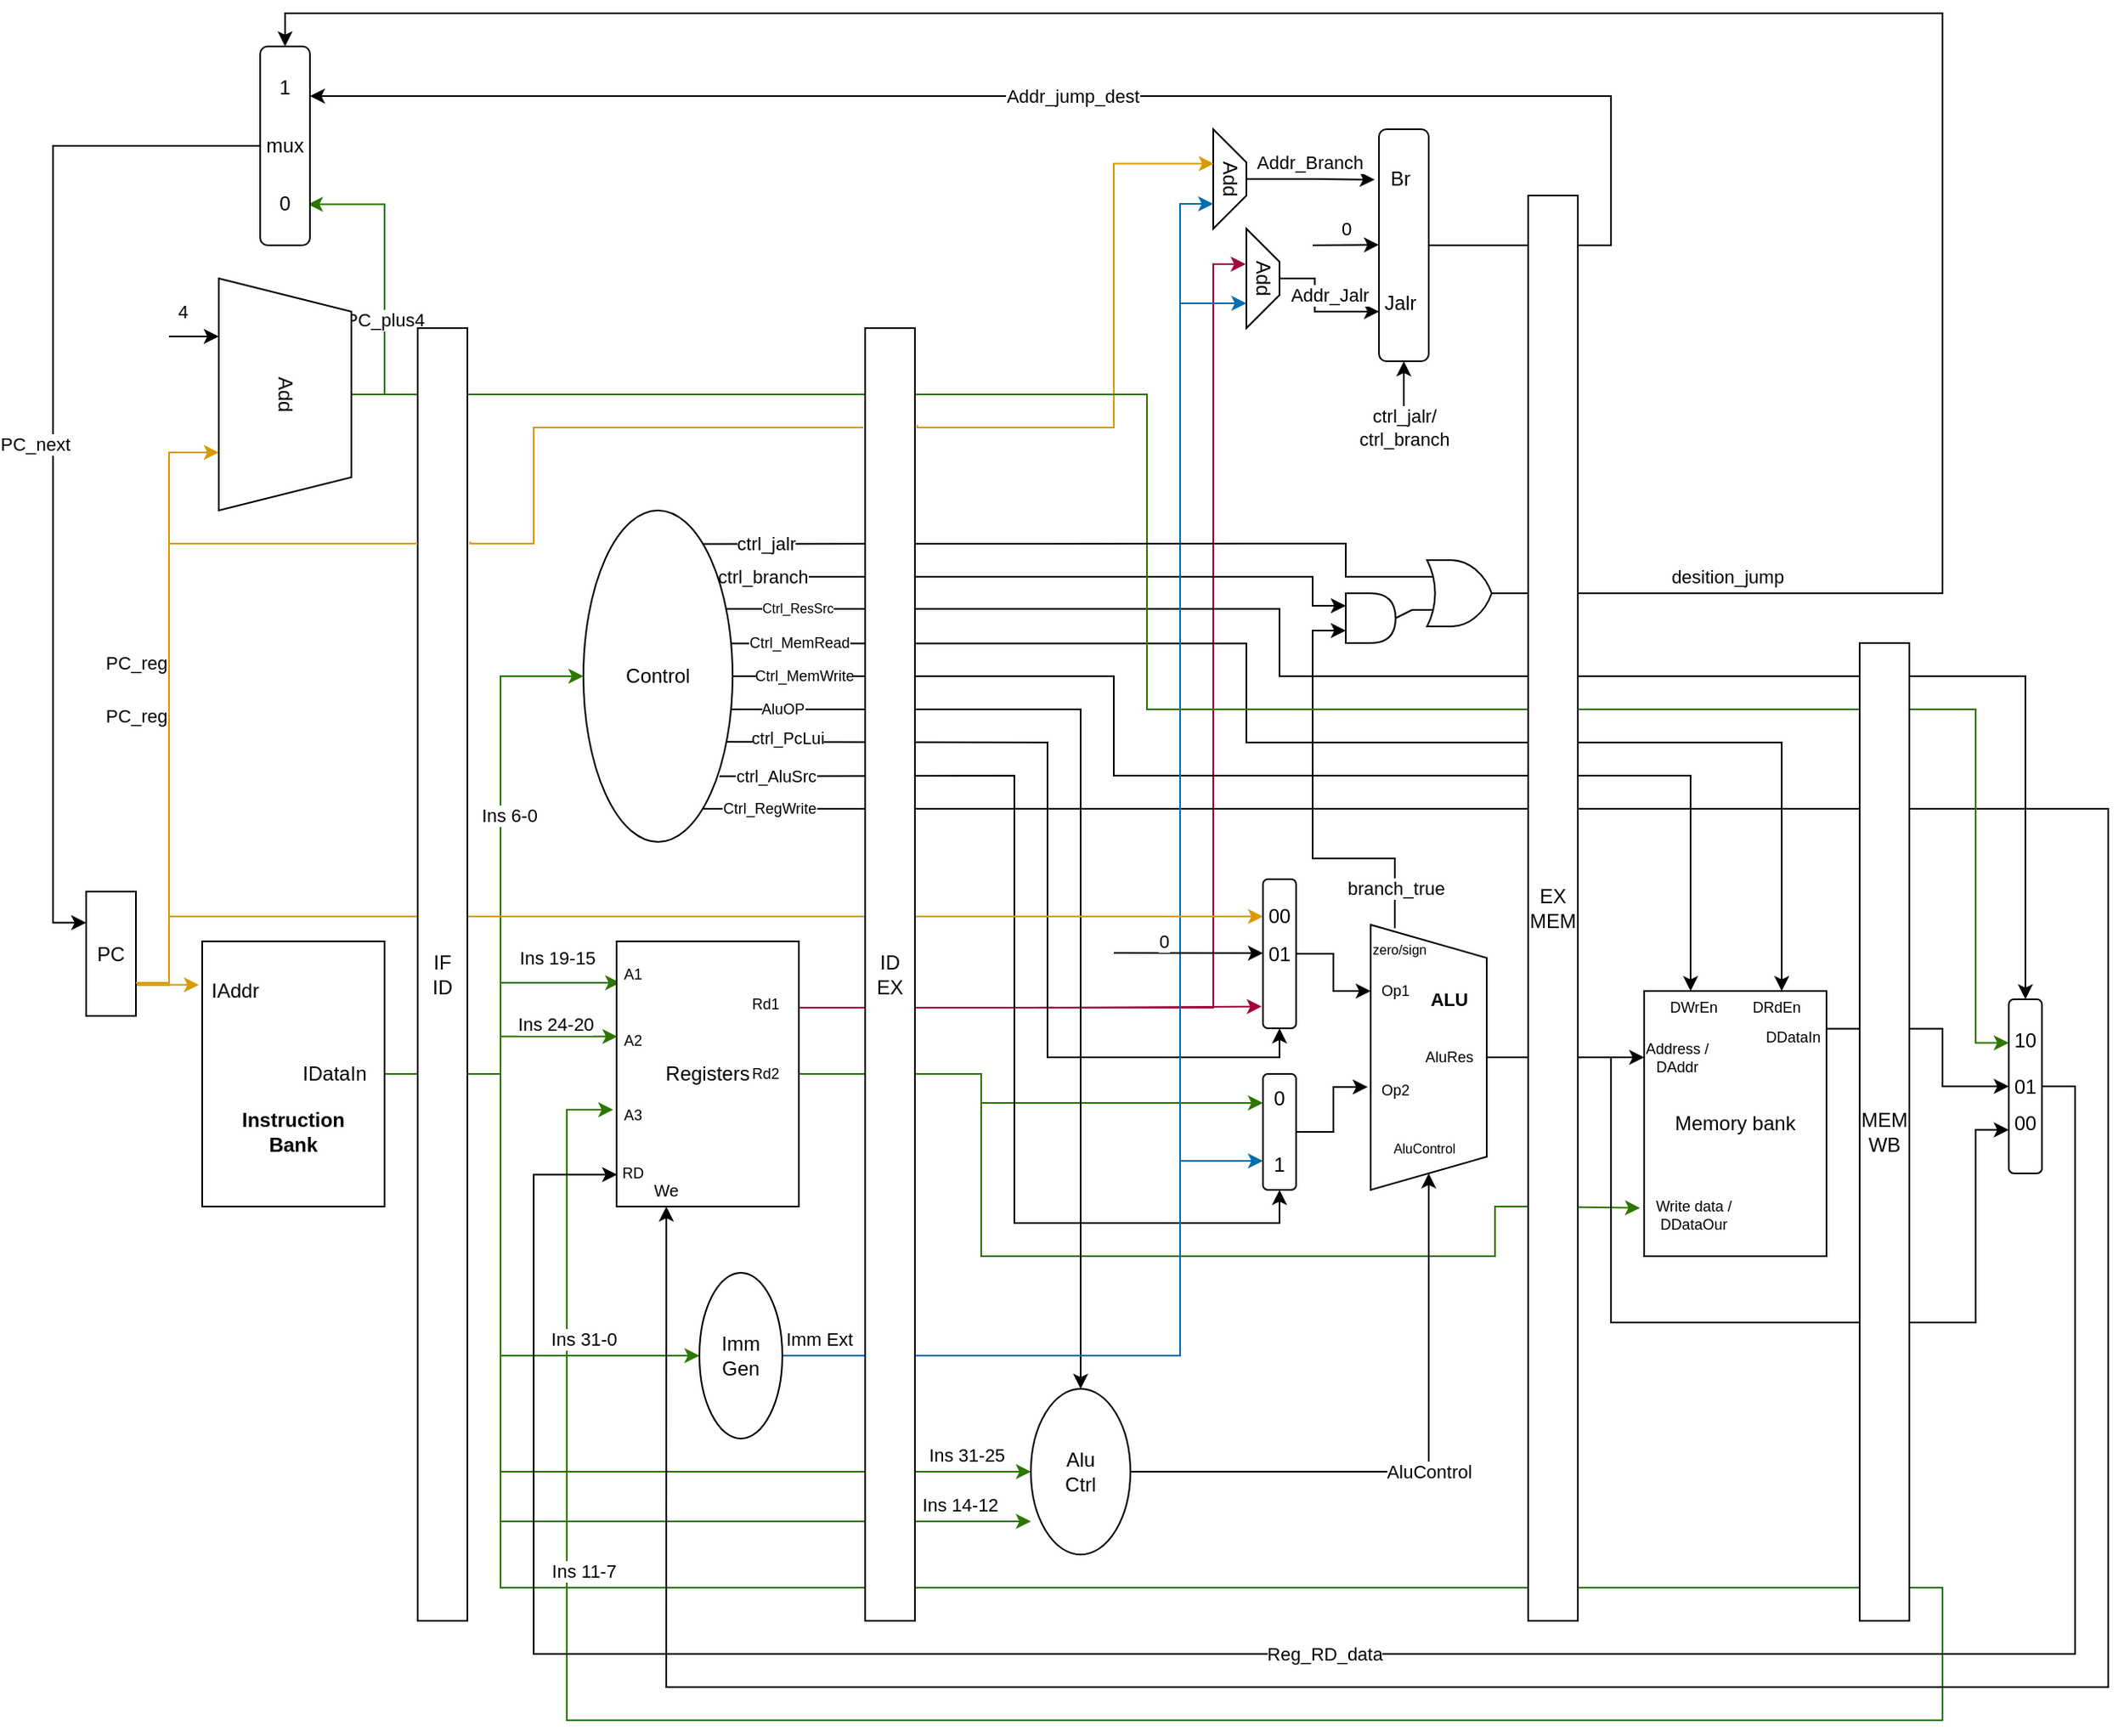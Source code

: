 <mxfile version="21.2.8" type="device">
  <diagram name="Page-1" id="7e0a89b8-554c-2b80-1dc8-d5c74ca68de4">
    <mxGraphModel dx="1910" dy="1323" grid="1" gridSize="10" guides="1" tooltips="1" connect="1" arrows="1" fold="1" page="1" pageScale="1" pageWidth="1100" pageHeight="850" background="none" math="0" shadow="0">
      <root>
        <mxCell id="0" />
        <mxCell id="1" parent="0" />
        <mxCell id="HRQ-f5ljQgn7vCd50rZe-31" value="Ins 6-0" style="edgeStyle=orthogonalEdgeStyle;rounded=0;orthogonalLoop=1;jettySize=auto;html=1;exitX=1;exitY=0.5;exitDx=0;exitDy=0;entryX=0;entryY=0.5;entryDx=0;entryDy=0;fillColor=#60a917;strokeColor=#2D7600;" parent="1" source="HRQ-f5ljQgn7vCd50rZe-2" target="HRQ-f5ljQgn7vCd50rZe-4" edge="1">
          <mxGeometry x="0.258" y="-5" relative="1" as="geometry">
            <Array as="points">
              <mxPoint x="290" y="470" />
              <mxPoint x="290" y="230" />
            </Array>
            <mxPoint as="offset" />
          </mxGeometry>
        </mxCell>
        <mxCell id="HRQ-f5ljQgn7vCd50rZe-32" value="Ins 19-15" style="edgeStyle=orthogonalEdgeStyle;rounded=0;orthogonalLoop=1;jettySize=auto;html=1;exitX=1;exitY=0.5;exitDx=0;exitDy=0;entryX=0.02;entryY=0.156;entryDx=0;entryDy=0;entryPerimeter=0;fillColor=#60a917;strokeColor=#2D7600;" parent="1" source="HRQ-f5ljQgn7vCd50rZe-2" target="HRQ-f5ljQgn7vCd50rZe-3" edge="1">
          <mxGeometry x="0.615" y="15" relative="1" as="geometry">
            <mxPoint as="offset" />
          </mxGeometry>
        </mxCell>
        <mxCell id="HRQ-f5ljQgn7vCd50rZe-33" value="Ins 24-20" style="edgeStyle=orthogonalEdgeStyle;rounded=0;orthogonalLoop=1;jettySize=auto;html=1;exitX=1;exitY=0.5;exitDx=0;exitDy=0;entryX=0.005;entryY=0.359;entryDx=0;entryDy=0;entryPerimeter=0;fillColor=#60a917;strokeColor=#2D7600;" parent="1" source="HRQ-f5ljQgn7vCd50rZe-2" target="HRQ-f5ljQgn7vCd50rZe-3" edge="1">
          <mxGeometry x="0.541" y="7" relative="1" as="geometry">
            <mxPoint as="offset" />
          </mxGeometry>
        </mxCell>
        <mxCell id="HRQ-f5ljQgn7vCd50rZe-34" value="Ins 11-7" style="edgeStyle=orthogonalEdgeStyle;rounded=0;orthogonalLoop=1;jettySize=auto;html=1;exitX=1;exitY=0.5;exitDx=0;exitDy=0;entryX=-0.018;entryY=0.635;entryDx=0;entryDy=0;entryPerimeter=0;fillColor=#60a917;strokeColor=#2D7600;" parent="1" source="HRQ-f5ljQgn7vCd50rZe-2" target="HRQ-f5ljQgn7vCd50rZe-3" edge="1">
          <mxGeometry x="-0.664" y="10" relative="1" as="geometry">
            <mxPoint as="offset" />
            <Array as="points">
              <mxPoint x="290" y="470" />
              <mxPoint x="290" y="780" />
              <mxPoint x="1160" y="780" />
              <mxPoint x="1160" y="860" />
              <mxPoint x="330" y="860" />
              <mxPoint x="330" y="492" />
            </Array>
          </mxGeometry>
        </mxCell>
        <mxCell id="HRQ-f5ljQgn7vCd50rZe-35" value="Ins 31-0" style="edgeStyle=orthogonalEdgeStyle;rounded=0;orthogonalLoop=1;jettySize=auto;html=1;exitX=1;exitY=0.5;exitDx=0;exitDy=0;entryX=0;entryY=0.5;entryDx=0;entryDy=0;fillColor=#60a917;strokeColor=#2D7600;" parent="1" source="HRQ-f5ljQgn7vCd50rZe-2" target="HRQ-f5ljQgn7vCd50rZe-9" edge="1">
          <mxGeometry x="0.611" y="10" relative="1" as="geometry">
            <Array as="points">
              <mxPoint x="290" y="470" />
              <mxPoint x="290" y="640" />
            </Array>
            <mxPoint as="offset" />
          </mxGeometry>
        </mxCell>
        <mxCell id="HRQ-f5ljQgn7vCd50rZe-36" value="Ins 31-25" style="edgeStyle=orthogonalEdgeStyle;rounded=0;orthogonalLoop=1;jettySize=auto;html=1;exitX=1;exitY=0.5;exitDx=0;exitDy=0;entryX=0;entryY=0.5;entryDx=0;entryDy=0;fillColor=#60a917;strokeColor=#2D7600;" parent="1" source="HRQ-f5ljQgn7vCd50rZe-2" target="HRQ-f5ljQgn7vCd50rZe-8" edge="1">
          <mxGeometry x="0.875" y="10" relative="1" as="geometry">
            <Array as="points">
              <mxPoint x="290" y="470" />
              <mxPoint x="290" y="710" />
            </Array>
            <mxPoint as="offset" />
          </mxGeometry>
        </mxCell>
        <mxCell id="HRQ-f5ljQgn7vCd50rZe-37" value="Ins 14-12" style="edgeStyle=orthogonalEdgeStyle;rounded=0;orthogonalLoop=1;jettySize=auto;html=1;exitX=1;exitY=0.5;exitDx=0;exitDy=0;entryX=0;entryY=0.8;entryDx=0;entryDy=0;entryPerimeter=0;fillColor=#60a917;strokeColor=#2D7600;" parent="1" source="HRQ-f5ljQgn7vCd50rZe-2" target="HRQ-f5ljQgn7vCd50rZe-8" edge="1">
          <mxGeometry x="0.869" y="10" relative="1" as="geometry">
            <Array as="points">
              <mxPoint x="290" y="470" />
              <mxPoint x="290" y="740" />
            </Array>
            <mxPoint as="offset" />
          </mxGeometry>
        </mxCell>
        <mxCell id="HRQ-f5ljQgn7vCd50rZe-60" style="edgeStyle=orthogonalEdgeStyle;rounded=0;orthogonalLoop=1;jettySize=auto;html=1;exitX=1;exitY=0.25;exitDx=0;exitDy=0;entryX=0.357;entryY=1.019;entryDx=0;entryDy=0;entryPerimeter=0;fillColor=#d80073;strokeColor=#A50040;" parent="1" source="HRQ-f5ljQgn7vCd50rZe-3" target="HRQ-f5ljQgn7vCd50rZe-51" edge="1">
          <mxGeometry relative="1" as="geometry">
            <Array as="points">
              <mxPoint x="720" y="430" />
              <mxPoint x="720" y="-19" />
            </Array>
          </mxGeometry>
        </mxCell>
        <mxCell id="HRQ-f5ljQgn7vCd50rZe-68" style="edgeStyle=orthogonalEdgeStyle;rounded=0;orthogonalLoop=1;jettySize=auto;html=1;exitX=1;exitY=0.25;exitDx=0;exitDy=0;entryX=-0.036;entryY=0.854;entryDx=0;entryDy=0;entryPerimeter=0;fillColor=#d80073;strokeColor=#A50040;" parent="1" source="HRQ-f5ljQgn7vCd50rZe-3" target="HRQ-f5ljQgn7vCd50rZe-38" edge="1">
          <mxGeometry relative="1" as="geometry" />
        </mxCell>
        <mxCell id="HRQ-f5ljQgn7vCd50rZe-73" style="edgeStyle=orthogonalEdgeStyle;rounded=0;orthogonalLoop=1;jettySize=auto;html=1;entryX=0;entryY=0.25;entryDx=0;entryDy=0;fillColor=#60a917;strokeColor=#2D7600;" parent="1" source="HRQ-f5ljQgn7vCd50rZe-3" target="HRQ-f5ljQgn7vCd50rZe-72" edge="1">
          <mxGeometry relative="1" as="geometry">
            <Array as="points">
              <mxPoint x="580" y="470" />
              <mxPoint x="580" y="487" />
            </Array>
          </mxGeometry>
        </mxCell>
        <mxCell id="HRQ-f5ljQgn7vCd50rZe-83" style="edgeStyle=orthogonalEdgeStyle;rounded=0;orthogonalLoop=1;jettySize=auto;html=1;exitX=1;exitY=0.5;exitDx=0;exitDy=0;entryX=-0.023;entryY=0.818;entryDx=0;entryDy=0;entryPerimeter=0;fillColor=#60a917;strokeColor=#2D7600;" parent="1" source="HRQ-f5ljQgn7vCd50rZe-3" target="HRQ-f5ljQgn7vCd50rZe-5" edge="1">
          <mxGeometry relative="1" as="geometry">
            <mxPoint x="910" y="550" as="targetPoint" />
            <Array as="points">
              <mxPoint x="580" y="470" />
              <mxPoint x="580" y="580" />
              <mxPoint x="890" y="580" />
              <mxPoint x="890" y="550" />
              <mxPoint x="910" y="550" />
            </Array>
          </mxGeometry>
        </mxCell>
        <mxCell id="HRQ-f5ljQgn7vCd50rZe-49" value="ctrl_branch" style="edgeStyle=orthogonalEdgeStyle;rounded=0;orthogonalLoop=1;jettySize=auto;html=1;entryX=0;entryY=0.25;entryDx=0;entryDy=0;exitX=0.868;exitY=0.193;exitDx=0;exitDy=0;exitPerimeter=0;" parent="1" source="HRQ-f5ljQgn7vCd50rZe-4" target="HRQ-f5ljQgn7vCd50rZe-41" edge="1">
          <mxGeometry x="-0.843" relative="1" as="geometry">
            <Array as="points">
              <mxPoint x="418" y="170" />
              <mxPoint x="780" y="170" />
              <mxPoint x="780" y="188" />
            </Array>
            <mxPoint as="offset" />
          </mxGeometry>
        </mxCell>
        <mxCell id="HRQ-f5ljQgn7vCd50rZe-71" value="ctrl_PcLui" style="edgeStyle=orthogonalEdgeStyle;rounded=0;orthogonalLoop=1;jettySize=auto;html=1;entryX=0.5;entryY=1;entryDx=0;entryDy=0;exitX=0.96;exitY=0.698;exitDx=0;exitDy=0;fontSize=10;exitPerimeter=0;" parent="1" source="HRQ-f5ljQgn7vCd50rZe-4" target="HRQ-f5ljQgn7vCd50rZe-38" edge="1">
          <mxGeometry x="-0.866" y="3" relative="1" as="geometry">
            <Array as="points">
              <mxPoint x="428" y="270" />
              <mxPoint x="620" y="270" />
              <mxPoint x="620" y="460" />
              <mxPoint x="760" y="460" />
            </Array>
            <mxPoint as="offset" />
          </mxGeometry>
        </mxCell>
        <mxCell id="HRQ-f5ljQgn7vCd50rZe-75" value="ctrl_AluSrc" style="edgeStyle=orthogonalEdgeStyle;rounded=0;orthogonalLoop=1;jettySize=auto;html=1;entryX=0.5;entryY=1;entryDx=0;entryDy=0;exitX=0.911;exitY=0.802;exitDx=0;exitDy=0;exitPerimeter=0;fontSize=10;" parent="1" source="HRQ-f5ljQgn7vCd50rZe-4" target="HRQ-f5ljQgn7vCd50rZe-72" edge="1">
          <mxGeometry x="-0.892" relative="1" as="geometry">
            <Array as="points">
              <mxPoint x="423" y="290" />
              <mxPoint x="427" y="290" />
              <mxPoint x="600" y="290" />
              <mxPoint x="600" y="560" />
              <mxPoint x="760" y="560" />
            </Array>
            <mxPoint as="offset" />
          </mxGeometry>
        </mxCell>
        <mxCell id="HRQ-f5ljQgn7vCd50rZe-84" value="Ctrl_MemWrite" style="edgeStyle=orthogonalEdgeStyle;rounded=0;orthogonalLoop=1;jettySize=auto;html=1;exitX=1;exitY=0.5;exitDx=0;exitDy=0;entryX=0.25;entryY=0;entryDx=0;entryDy=0;fontSize=9;" parent="1" source="HRQ-f5ljQgn7vCd50rZe-4" target="HRQ-f5ljQgn7vCd50rZe-5" edge="1">
          <mxGeometry x="-0.888" relative="1" as="geometry">
            <Array as="points">
              <mxPoint x="660" y="230" />
              <mxPoint x="660" y="290" />
              <mxPoint x="1008" y="290" />
              <mxPoint x="1008" y="420" />
            </Array>
            <mxPoint as="offset" />
          </mxGeometry>
        </mxCell>
        <mxCell id="HRQ-f5ljQgn7vCd50rZe-85" value="Ctrl_MemRead" style="edgeStyle=orthogonalEdgeStyle;rounded=0;orthogonalLoop=1;jettySize=auto;html=1;exitX=0.985;exitY=0.401;exitDx=0;exitDy=0;entryX=0.75;entryY=0;entryDx=0;entryDy=0;fontSize=9;exitPerimeter=0;" parent="1" source="HRQ-f5ljQgn7vCd50rZe-4" target="HRQ-f5ljQgn7vCd50rZe-5" edge="1">
          <mxGeometry x="-0.903" relative="1" as="geometry">
            <Array as="points">
              <mxPoint x="740" y="210" />
              <mxPoint x="740" y="270" />
              <mxPoint x="1063" y="270" />
              <mxPoint x="1063" y="420" />
            </Array>
            <mxPoint as="offset" />
          </mxGeometry>
        </mxCell>
        <mxCell id="HRQ-f5ljQgn7vCd50rZe-86" value="Ctrl_ResSrc" style="edgeStyle=orthogonalEdgeStyle;rounded=0;orthogonalLoop=1;jettySize=auto;html=1;entryX=0.5;entryY=0;entryDx=0;entryDy=0;exitX=0.944;exitY=0.297;exitDx=0;exitDy=0;exitPerimeter=0;fontSize=8;" parent="1" source="HRQ-f5ljQgn7vCd50rZe-4" target="HRQ-f5ljQgn7vCd50rZe-11" edge="1">
          <mxGeometry x="-0.913" relative="1" as="geometry">
            <Array as="points">
              <mxPoint x="760" y="189" />
              <mxPoint x="760" y="230" />
              <mxPoint x="1210" y="230" />
            </Array>
            <mxPoint as="offset" />
          </mxGeometry>
        </mxCell>
        <mxCell id="HRQ-f5ljQgn7vCd50rZe-98" value="Ctrl_RegWrite" style="edgeStyle=orthogonalEdgeStyle;rounded=0;orthogonalLoop=1;jettySize=auto;html=1;fontSize=9;exitX=0.805;exitY=0.9;exitDx=0;exitDy=0;exitPerimeter=0;entryX=0.273;entryY=1;entryDx=0;entryDy=0;entryPerimeter=0;" parent="1" source="HRQ-f5ljQgn7vCd50rZe-4" target="HRQ-f5ljQgn7vCd50rZe-3" edge="1">
          <mxGeometry x="-0.969" relative="1" as="geometry">
            <mxPoint x="390" y="580" as="targetPoint" />
            <Array as="points">
              <mxPoint x="1260" y="310" />
              <mxPoint x="1260" y="840" />
              <mxPoint x="390" y="840" />
            </Array>
            <mxPoint as="offset" />
          </mxGeometry>
        </mxCell>
        <mxCell id="HRQ-f5ljQgn7vCd50rZe-99" value="AluOP" style="edgeStyle=orthogonalEdgeStyle;rounded=0;orthogonalLoop=1;jettySize=auto;html=1;entryX=0.5;entryY=0;entryDx=0;entryDy=0;fontSize=9;" parent="1" source="HRQ-f5ljQgn7vCd50rZe-4" target="HRQ-f5ljQgn7vCd50rZe-8" edge="1">
          <mxGeometry x="-0.901" relative="1" as="geometry">
            <Array as="points">
              <mxPoint x="640" y="250" />
              <mxPoint x="640" y="660" />
            </Array>
            <mxPoint as="offset" />
          </mxGeometry>
        </mxCell>
        <mxCell id="HRQ-f5ljQgn7vCd50rZe-4" value="Control" style="ellipse;whiteSpace=wrap;html=1;" parent="1" vertex="1">
          <mxGeometry x="340" y="130" width="90" height="200" as="geometry" />
        </mxCell>
        <mxCell id="HRQ-f5ljQgn7vCd50rZe-88" style="edgeStyle=orthogonalEdgeStyle;rounded=0;orthogonalLoop=1;jettySize=auto;html=1;entryX=0;entryY=0.5;entryDx=0;entryDy=0;exitX=0.999;exitY=0.142;exitDx=0;exitDy=0;exitPerimeter=0;" parent="1" source="HRQ-f5ljQgn7vCd50rZe-5" target="HRQ-f5ljQgn7vCd50rZe-11" edge="1">
          <mxGeometry relative="1" as="geometry">
            <Array as="points">
              <mxPoint x="1160" y="443" />
              <mxPoint x="1160" y="478" />
            </Array>
          </mxGeometry>
        </mxCell>
        <mxCell id="HRQ-f5ljQgn7vCd50rZe-53" value="Addr_Branch" style="edgeStyle=orthogonalEdgeStyle;rounded=0;orthogonalLoop=1;jettySize=auto;html=1;entryX=-0.088;entryY=0.217;entryDx=0;entryDy=0;entryPerimeter=0;" parent="1" source="HRQ-f5ljQgn7vCd50rZe-6" target="HRQ-f5ljQgn7vCd50rZe-52" edge="1">
          <mxGeometry x="-0.03" y="10" relative="1" as="geometry">
            <mxPoint as="offset" />
          </mxGeometry>
        </mxCell>
        <mxCell id="HRQ-f5ljQgn7vCd50rZe-6" value="Add" style="shape=trapezoid;perimeter=trapezoidPerimeter;whiteSpace=wrap;html=1;fixedSize=1;rotation=90;" parent="1" vertex="1">
          <mxGeometry x="700" y="-80" width="60" height="20" as="geometry" />
        </mxCell>
        <mxCell id="HRQ-f5ljQgn7vCd50rZe-13" style="edgeStyle=orthogonalEdgeStyle;rounded=0;orthogonalLoop=1;jettySize=auto;html=1;exitX=0.5;exitY=0;exitDx=0;exitDy=0;entryX=0;entryY=0.25;entryDx=0;entryDy=0;" parent="1" source="HRQ-f5ljQgn7vCd50rZe-7" target="HRQ-f5ljQgn7vCd50rZe-5" edge="1">
          <mxGeometry relative="1" as="geometry" />
        </mxCell>
        <mxCell id="HRQ-f5ljQgn7vCd50rZe-14" style="edgeStyle=orthogonalEdgeStyle;rounded=0;orthogonalLoop=1;jettySize=auto;html=1;entryX=0;entryY=0.75;entryDx=0;entryDy=0;" parent="1" target="HRQ-f5ljQgn7vCd50rZe-11" edge="1">
          <mxGeometry relative="1" as="geometry">
            <mxPoint x="840" y="630" as="targetPoint" />
            <mxPoint x="910" y="460" as="sourcePoint" />
            <Array as="points">
              <mxPoint x="960" y="460" />
              <mxPoint x="960" y="620" />
              <mxPoint x="1180" y="620" />
              <mxPoint x="1180" y="504" />
            </Array>
          </mxGeometry>
        </mxCell>
        <mxCell id="HRQ-f5ljQgn7vCd50rZe-42" value="branch_true" style="edgeStyle=orthogonalEdgeStyle;rounded=0;orthogonalLoop=1;jettySize=auto;html=1;entryX=0;entryY=0.75;entryDx=0;entryDy=0;exitX=0.455;exitY=0.07;exitDx=0;exitDy=0;exitPerimeter=0;" parent="1" source="HRQ-f5ljQgn7vCd50rZe-110" target="HRQ-f5ljQgn7vCd50rZe-41" edge="1">
          <mxGeometry x="-0.807" relative="1" as="geometry">
            <mxPoint x="710" y="380" as="sourcePoint" />
            <Array as="points">
              <mxPoint x="830" y="340" />
              <mxPoint x="780" y="340" />
              <mxPoint x="780" y="202" />
            </Array>
            <mxPoint as="offset" />
          </mxGeometry>
        </mxCell>
        <mxCell id="HRQ-f5ljQgn7vCd50rZe-82" value="AluControl" style="edgeStyle=orthogonalEdgeStyle;rounded=0;orthogonalLoop=1;jettySize=auto;html=1;exitX=1;exitY=0.5;exitDx=0;exitDy=0;" parent="1" source="HRQ-f5ljQgn7vCd50rZe-8" target="HRQ-f5ljQgn7vCd50rZe-7" edge="1">
          <mxGeometry relative="1" as="geometry" />
        </mxCell>
        <mxCell id="HRQ-f5ljQgn7vCd50rZe-8" value="Alu&lt;br&gt;Ctrl" style="ellipse;whiteSpace=wrap;html=1;" parent="1" vertex="1">
          <mxGeometry x="610" y="660" width="60" height="100" as="geometry" />
        </mxCell>
        <mxCell id="HRQ-f5ljQgn7vCd50rZe-57" style="edgeStyle=orthogonalEdgeStyle;rounded=0;orthogonalLoop=1;jettySize=auto;html=1;entryX=0.75;entryY=1;entryDx=0;entryDy=0;fillColor=#1ba1e2;strokeColor=#006EAF;" parent="1" source="HRQ-f5ljQgn7vCd50rZe-9" target="HRQ-f5ljQgn7vCd50rZe-51" edge="1">
          <mxGeometry relative="1" as="geometry">
            <Array as="points">
              <mxPoint x="700" y="640" />
              <mxPoint x="700" y="5" />
            </Array>
          </mxGeometry>
        </mxCell>
        <mxCell id="HRQ-f5ljQgn7vCd50rZe-58" value="Imm Ext" style="edgeStyle=orthogonalEdgeStyle;rounded=0;orthogonalLoop=1;jettySize=auto;html=1;entryX=0.75;entryY=1;entryDx=0;entryDy=0;fillColor=#1ba1e2;strokeColor=#006EAF;" parent="1" source="HRQ-f5ljQgn7vCd50rZe-9" target="HRQ-f5ljQgn7vCd50rZe-6" edge="1">
          <mxGeometry x="-0.954" y="10" relative="1" as="geometry">
            <Array as="points">
              <mxPoint x="700" y="640" />
              <mxPoint x="700" y="-55" />
            </Array>
            <mxPoint as="offset" />
          </mxGeometry>
        </mxCell>
        <mxCell id="HRQ-f5ljQgn7vCd50rZe-74" style="edgeStyle=orthogonalEdgeStyle;rounded=0;orthogonalLoop=1;jettySize=auto;html=1;entryX=0;entryY=0.75;entryDx=0;entryDy=0;fillColor=#1ba1e2;strokeColor=#006EAF;" parent="1" source="HRQ-f5ljQgn7vCd50rZe-9" target="HRQ-f5ljQgn7vCd50rZe-72" edge="1">
          <mxGeometry relative="1" as="geometry">
            <Array as="points">
              <mxPoint x="700" y="640" />
              <mxPoint x="700" y="523" />
            </Array>
          </mxGeometry>
        </mxCell>
        <mxCell id="HRQ-f5ljQgn7vCd50rZe-9" value="Imm&lt;br&gt;Gen" style="ellipse;whiteSpace=wrap;html=1;" parent="1" vertex="1">
          <mxGeometry x="410" y="590" width="50" height="100" as="geometry" />
        </mxCell>
        <mxCell id="HRQ-f5ljQgn7vCd50rZe-89" value="Reg_RD_data" style="edgeStyle=orthogonalEdgeStyle;rounded=0;orthogonalLoop=1;jettySize=auto;html=1;entryX=0.003;entryY=0.88;entryDx=0;entryDy=0;entryPerimeter=0;" parent="1" source="HRQ-f5ljQgn7vCd50rZe-11" target="HRQ-f5ljQgn7vCd50rZe-3" edge="1">
          <mxGeometry relative="1" as="geometry">
            <Array as="points">
              <mxPoint x="1240" y="477" />
              <mxPoint x="1240" y="820" />
              <mxPoint x="310" y="820" />
              <mxPoint x="310" y="531" />
            </Array>
          </mxGeometry>
        </mxCell>
        <mxCell id="HRQ-f5ljQgn7vCd50rZe-16" style="edgeStyle=orthogonalEdgeStyle;rounded=0;orthogonalLoop=1;jettySize=auto;html=1;entryX=-0.018;entryY=0.169;entryDx=0;entryDy=0;entryPerimeter=0;exitX=1;exitY=0.75;exitDx=0;exitDy=0;fillColor=#ffcd28;gradientColor=#ffa500;strokeColor=#d79b00;" parent="1" source="HRQ-f5ljQgn7vCd50rZe-15" target="HRQ-f5ljQgn7vCd50rZe-2" edge="1">
          <mxGeometry relative="1" as="geometry" />
        </mxCell>
        <mxCell id="HRQ-f5ljQgn7vCd50rZe-18" value="PC_reg" style="edgeStyle=orthogonalEdgeStyle;rounded=0;orthogonalLoop=1;jettySize=auto;html=1;entryX=0.75;entryY=1;entryDx=0;entryDy=0;exitX=1;exitY=0.75;exitDx=0;exitDy=0;fillColor=#ffcd28;gradientColor=#ffa500;strokeColor=#d79b00;" parent="1" source="HRQ-f5ljQgn7vCd50rZe-15" target="HRQ-f5ljQgn7vCd50rZe-17" edge="1">
          <mxGeometry x="-0.019" y="20" relative="1" as="geometry">
            <Array as="points">
              <mxPoint x="90" y="416" />
              <mxPoint x="90" y="95" />
            </Array>
            <mxPoint as="offset" />
          </mxGeometry>
        </mxCell>
        <mxCell id="HRQ-f5ljQgn7vCd50rZe-59" style="edgeStyle=orthogonalEdgeStyle;rounded=0;orthogonalLoop=1;jettySize=auto;html=1;exitX=1.048;exitY=0.075;exitDx=0;exitDy=0;entryX=0.346;entryY=0.984;entryDx=0;entryDy=0;entryPerimeter=0;fillColor=#ffcd28;gradientColor=#ffa500;strokeColor=#d79b00;exitPerimeter=0;" parent="1" source="HRQ-f5ljQgn7vCd50rZe-142" target="HRQ-f5ljQgn7vCd50rZe-6" edge="1">
          <mxGeometry relative="1" as="geometry">
            <Array as="points">
              <mxPoint x="541" y="80" />
              <mxPoint x="660" y="80" />
              <mxPoint x="660" y="-79" />
            </Array>
          </mxGeometry>
        </mxCell>
        <mxCell id="HRQ-f5ljQgn7vCd50rZe-66" style="edgeStyle=orthogonalEdgeStyle;rounded=0;orthogonalLoop=1;jettySize=auto;html=1;exitX=1;exitY=0.75;exitDx=0;exitDy=0;entryX=0;entryY=0.25;entryDx=0;entryDy=0;fillColor=#ffcd28;gradientColor=#ffa500;strokeColor=#d79b00;" parent="1" source="HRQ-f5ljQgn7vCd50rZe-15" target="HRQ-f5ljQgn7vCd50rZe-38" edge="1">
          <mxGeometry relative="1" as="geometry">
            <Array as="points">
              <mxPoint x="90" y="416" />
              <mxPoint x="90" y="375" />
            </Array>
          </mxGeometry>
        </mxCell>
        <mxCell id="HRQ-f5ljQgn7vCd50rZe-15" value="PC" style="rounded=0;whiteSpace=wrap;html=1;" parent="1" vertex="1">
          <mxGeometry x="40" y="360" width="30" height="75" as="geometry" />
        </mxCell>
        <mxCell id="HRQ-f5ljQgn7vCd50rZe-24" value="PC_plus4" style="edgeStyle=orthogonalEdgeStyle;rounded=0;orthogonalLoop=1;jettySize=auto;html=1;exitX=0.5;exitY=0;exitDx=0;exitDy=0;fillColor=#60a917;strokeColor=#2D7600;entryX=0.959;entryY=0.794;entryDx=0;entryDy=0;entryPerimeter=0;" parent="1" source="HRQ-f5ljQgn7vCd50rZe-17" target="HRQ-f5ljQgn7vCd50rZe-22" edge="1">
          <mxGeometry x="-0.279" relative="1" as="geometry">
            <Array as="points">
              <mxPoint x="220" y="60" />
              <mxPoint x="220" y="-55" />
            </Array>
            <mxPoint as="offset" />
            <mxPoint x="890" y="-30" as="targetPoint" />
          </mxGeometry>
        </mxCell>
        <mxCell id="HRQ-f5ljQgn7vCd50rZe-93" style="edgeStyle=orthogonalEdgeStyle;rounded=0;orthogonalLoop=1;jettySize=auto;html=1;entryX=0;entryY=0.25;entryDx=0;entryDy=0;fillColor=#60a917;strokeColor=#2D7600;" parent="1" source="HRQ-f5ljQgn7vCd50rZe-17" target="HRQ-f5ljQgn7vCd50rZe-11" edge="1">
          <mxGeometry relative="1" as="geometry">
            <mxPoint x="1101.143" y="440" as="targetPoint" />
            <Array as="points">
              <mxPoint x="680" y="60" />
              <mxPoint x="680" y="250" />
              <mxPoint x="1180" y="250" />
              <mxPoint x="1180" y="451" />
            </Array>
          </mxGeometry>
        </mxCell>
        <mxCell id="HRQ-f5ljQgn7vCd50rZe-17" value="Add" style="shape=trapezoid;perimeter=trapezoidPerimeter;whiteSpace=wrap;html=1;fixedSize=1;rotation=90;" parent="1" vertex="1">
          <mxGeometry x="90" y="20" width="140" height="80" as="geometry" />
        </mxCell>
        <mxCell id="HRQ-f5ljQgn7vCd50rZe-21" value="4" style="endArrow=classic;html=1;rounded=0;entryX=0.25;entryY=1;entryDx=0;entryDy=0;" parent="1" target="HRQ-f5ljQgn7vCd50rZe-17" edge="1">
          <mxGeometry x="-0.5" y="15" width="50" height="50" relative="1" as="geometry">
            <mxPoint x="90" y="25" as="sourcePoint" />
            <mxPoint x="300" y="100" as="targetPoint" />
            <mxPoint as="offset" />
          </mxGeometry>
        </mxCell>
        <mxCell id="HRQ-f5ljQgn7vCd50rZe-25" value="PC_next" style="edgeStyle=orthogonalEdgeStyle;rounded=0;orthogonalLoop=1;jettySize=auto;html=1;exitX=0;exitY=0.5;exitDx=0;exitDy=0;entryX=0;entryY=0.25;entryDx=0;entryDy=0;" parent="1" source="HRQ-f5ljQgn7vCd50rZe-22" target="HRQ-f5ljQgn7vCd50rZe-15" edge="1">
          <mxGeometry x="-0.006" y="-10" relative="1" as="geometry">
            <Array as="points">
              <mxPoint x="20" y="-90" />
              <mxPoint x="20" y="379" />
            </Array>
            <mxPoint x="-1" as="offset" />
          </mxGeometry>
        </mxCell>
        <mxCell id="HRQ-f5ljQgn7vCd50rZe-29" value="Addr_jump_dest" style="edgeStyle=orthogonalEdgeStyle;rounded=0;orthogonalLoop=1;jettySize=auto;html=1;exitX=1;exitY=0.5;exitDx=0;exitDy=0;entryX=1;entryY=0.25;entryDx=0;entryDy=0;" parent="1" source="HRQ-f5ljQgn7vCd50rZe-52" target="HRQ-f5ljQgn7vCd50rZe-22" edge="1">
          <mxGeometry x="0.067" relative="1" as="geometry">
            <mxPoint x="810" y="134.66" as="sourcePoint" />
            <mxPoint x="330" y="-120" as="targetPoint" />
            <mxPoint as="offset" />
            <Array as="points">
              <mxPoint x="960" y="-30" />
              <mxPoint x="960" y="-120" />
            </Array>
          </mxGeometry>
        </mxCell>
        <mxCell id="HRQ-f5ljQgn7vCd50rZe-64" style="edgeStyle=orthogonalEdgeStyle;rounded=0;orthogonalLoop=1;jettySize=auto;html=1;entryX=0.25;entryY=1;entryDx=0;entryDy=0;movable=1;resizable=1;rotatable=1;deletable=1;editable=1;locked=0;connectable=1;" parent="1" source="HRQ-f5ljQgn7vCd50rZe-38" target="HRQ-f5ljQgn7vCd50rZe-7" edge="1">
          <mxGeometry relative="1" as="geometry">
            <mxPoint x="680" y="430" as="targetPoint" />
          </mxGeometry>
        </mxCell>
        <mxCell id="HRQ-f5ljQgn7vCd50rZe-40" value="desition_jump" style="endArrow=classic;html=1;rounded=0;exitX=1;exitY=0.5;exitDx=0;exitDy=0;exitPerimeter=0;entryX=0.5;entryY=0;entryDx=0;entryDy=0;" parent="1" source="HRQ-f5ljQgn7vCd50rZe-44" target="HRQ-f5ljQgn7vCd50rZe-22" edge="1">
          <mxGeometry x="-0.841" y="10" width="50" height="50" relative="1" as="geometry">
            <mxPoint x="850" y="290" as="sourcePoint" />
            <mxPoint x="950" y="90" as="targetPoint" />
            <Array as="points">
              <mxPoint x="1160" y="180" />
              <mxPoint x="1160" y="-170" />
              <mxPoint x="160" y="-170" />
            </Array>
            <mxPoint as="offset" />
          </mxGeometry>
        </mxCell>
        <mxCell id="HRQ-f5ljQgn7vCd50rZe-41" value="" style="shape=delay;whiteSpace=wrap;html=1;" parent="1" vertex="1">
          <mxGeometry x="800" y="180" width="30" height="30" as="geometry" />
        </mxCell>
        <mxCell id="HRQ-f5ljQgn7vCd50rZe-44" value="" style="verticalLabelPosition=bottom;shadow=0;dashed=0;align=center;html=1;verticalAlign=top;shape=mxgraph.electrical.logic_gates.logic_gate;operation=or;" parent="1" vertex="1">
          <mxGeometry x="840" y="160" width="60" height="40" as="geometry" />
        </mxCell>
        <mxCell id="HRQ-f5ljQgn7vCd50rZe-54" value="Addr_Jalr" style="edgeStyle=orthogonalEdgeStyle;rounded=0;orthogonalLoop=1;jettySize=auto;html=1;exitX=0.5;exitY=0;exitDx=0;exitDy=0;entryX=0.292;entryY=0.667;entryDx=0;entryDy=0;entryPerimeter=0;" parent="1" source="HRQ-f5ljQgn7vCd50rZe-51" target="HRQ-f5ljQgn7vCd50rZe-63" edge="1">
          <mxGeometry x="-0.22" y="9" relative="1" as="geometry">
            <mxPoint x="760" y="100" as="targetPoint" />
            <mxPoint as="offset" />
          </mxGeometry>
        </mxCell>
        <mxCell id="HRQ-f5ljQgn7vCd50rZe-51" value="Add" style="shape=trapezoid;perimeter=trapezoidPerimeter;whiteSpace=wrap;html=1;fixedSize=1;rotation=90;" parent="1" vertex="1">
          <mxGeometry x="720" y="-20" width="60" height="20" as="geometry" />
        </mxCell>
        <mxCell id="HRQ-f5ljQgn7vCd50rZe-61" value="ctrl_jalr/&lt;br&gt;ctrl_branch" style="endArrow=classic;html=1;rounded=0;entryX=0.5;entryY=1;entryDx=0;entryDy=0;" parent="1" target="HRQ-f5ljQgn7vCd50rZe-52" edge="1">
          <mxGeometry x="-1" y="-10" width="50" height="50" relative="1" as="geometry">
            <mxPoint x="835" y="70" as="sourcePoint" />
            <mxPoint x="740" y="170" as="targetPoint" />
            <mxPoint x="-10" y="10" as="offset" />
          </mxGeometry>
        </mxCell>
        <mxCell id="HRQ-f5ljQgn7vCd50rZe-67" value="0" style="endArrow=classic;html=1;rounded=0;entryX=0;entryY=0.496;entryDx=0;entryDy=0;entryPerimeter=0;" parent="1" target="HRQ-f5ljQgn7vCd50rZe-38" edge="1">
          <mxGeometry x="-0.334" y="7" width="50" height="50" relative="1" as="geometry">
            <mxPoint x="660" y="397" as="sourcePoint" />
            <mxPoint x="630" y="397.16" as="targetPoint" />
            <mxPoint as="offset" />
          </mxGeometry>
        </mxCell>
        <mxCell id="HRQ-f5ljQgn7vCd50rZe-76" style="edgeStyle=orthogonalEdgeStyle;rounded=0;orthogonalLoop=1;jettySize=auto;html=1;exitX=1;exitY=0.5;exitDx=0;exitDy=0;entryX=0.612;entryY=1.026;entryDx=0;entryDy=0;entryPerimeter=0;movable=1;resizable=1;rotatable=1;deletable=1;editable=1;locked=0;connectable=1;" parent="1" source="HRQ-f5ljQgn7vCd50rZe-72" target="HRQ-f5ljQgn7vCd50rZe-7" edge="1">
          <mxGeometry relative="1" as="geometry" />
        </mxCell>
        <mxCell id="HRQ-f5ljQgn7vCd50rZe-117" value="" style="group" parent="1" vertex="1" connectable="0">
          <mxGeometry x="970" y="415" width="130" height="165" as="geometry" />
        </mxCell>
        <mxCell id="HRQ-f5ljQgn7vCd50rZe-5" value="Memory bank" style="rounded=0;whiteSpace=wrap;html=1;" parent="HRQ-f5ljQgn7vCd50rZe-117" vertex="1">
          <mxGeometry x="10" y="5" width="110" height="160" as="geometry" />
        </mxCell>
        <mxCell id="HRQ-f5ljQgn7vCd50rZe-112" value="Address /&lt;br&gt;DAddr" style="text;html=1;strokeColor=none;fillColor=none;align=center;verticalAlign=middle;whiteSpace=wrap;rounded=0;fontSize=9;" parent="HRQ-f5ljQgn7vCd50rZe-117" vertex="1">
          <mxGeometry y="30" width="60" height="30" as="geometry" />
        </mxCell>
        <mxCell id="HRQ-f5ljQgn7vCd50rZe-113" value="Write data /&lt;br&gt;DDataOur" style="text;html=1;strokeColor=none;fillColor=none;align=center;verticalAlign=middle;whiteSpace=wrap;rounded=0;fontSize=9;" parent="HRQ-f5ljQgn7vCd50rZe-117" vertex="1">
          <mxGeometry x="10" y="125" width="60" height="30" as="geometry" />
        </mxCell>
        <mxCell id="HRQ-f5ljQgn7vCd50rZe-114" value="DRdEn" style="text;html=1;strokeColor=none;fillColor=none;align=center;verticalAlign=middle;whiteSpace=wrap;rounded=0;fontSize=9;" parent="HRQ-f5ljQgn7vCd50rZe-117" vertex="1">
          <mxGeometry x="60" width="60" height="30" as="geometry" />
        </mxCell>
        <mxCell id="HRQ-f5ljQgn7vCd50rZe-115" value="DWrEn" style="text;html=1;strokeColor=none;fillColor=none;align=center;verticalAlign=middle;whiteSpace=wrap;rounded=0;fontSize=9;" parent="HRQ-f5ljQgn7vCd50rZe-117" vertex="1">
          <mxGeometry x="10" width="60" height="30" as="geometry" />
        </mxCell>
        <mxCell id="HRQ-f5ljQgn7vCd50rZe-116" value="DDataIn" style="text;html=1;strokeColor=none;fillColor=none;align=center;verticalAlign=middle;whiteSpace=wrap;rounded=0;fontSize=9;" parent="HRQ-f5ljQgn7vCd50rZe-117" vertex="1">
          <mxGeometry x="70" y="17.5" width="60" height="30" as="geometry" />
        </mxCell>
        <mxCell id="HRQ-f5ljQgn7vCd50rZe-118" value="" style="group" parent="1" vertex="1" connectable="0">
          <mxGeometry x="800" y="380" width="95" height="160" as="geometry" />
        </mxCell>
        <mxCell id="HRQ-f5ljQgn7vCd50rZe-7" value="" style="shape=trapezoid;perimeter=trapezoidPerimeter;whiteSpace=wrap;html=1;fixedSize=1;rotation=90;movable=1;resizable=1;rotatable=1;deletable=1;editable=1;locked=0;connectable=1;" parent="HRQ-f5ljQgn7vCd50rZe-118" vertex="1">
          <mxGeometry x="-30" y="45" width="160" height="70" as="geometry" />
        </mxCell>
        <mxCell id="HRQ-f5ljQgn7vCd50rZe-105" value="Op1" style="text;html=1;strokeColor=none;fillColor=none;align=center;verticalAlign=middle;whiteSpace=wrap;rounded=0;fontSize=9;movable=1;resizable=1;rotatable=1;deletable=1;editable=1;locked=0;connectable=1;" parent="HRQ-f5ljQgn7vCd50rZe-118" vertex="1">
          <mxGeometry y="25" width="60" height="30" as="geometry" />
        </mxCell>
        <mxCell id="HRQ-f5ljQgn7vCd50rZe-106" value="Op2" style="text;html=1;strokeColor=none;fillColor=none;align=center;verticalAlign=middle;whiteSpace=wrap;rounded=0;fontSize=9;movable=1;resizable=1;rotatable=1;deletable=1;editable=1;locked=0;connectable=1;" parent="HRQ-f5ljQgn7vCd50rZe-118" vertex="1">
          <mxGeometry y="85" width="60" height="30" as="geometry" />
        </mxCell>
        <mxCell id="HRQ-f5ljQgn7vCd50rZe-107" value="AluRes" style="text;html=1;strokeColor=none;fillColor=none;align=center;verticalAlign=middle;whiteSpace=wrap;rounded=0;fontSize=9;movable=1;resizable=1;rotatable=1;deletable=1;editable=1;locked=0;connectable=1;" parent="HRQ-f5ljQgn7vCd50rZe-118" vertex="1">
          <mxGeometry x="30" y="65" width="65" height="30" as="geometry" />
        </mxCell>
        <mxCell id="HRQ-f5ljQgn7vCd50rZe-109" value="ALU" style="text;html=1;strokeColor=none;fillColor=none;align=center;verticalAlign=middle;whiteSpace=wrap;rounded=0;fontSize=11;fontStyle=1;movable=1;resizable=1;rotatable=1;deletable=1;editable=1;locked=0;connectable=1;" parent="HRQ-f5ljQgn7vCd50rZe-118" vertex="1">
          <mxGeometry x="30" y="30" width="65" height="30" as="geometry" />
        </mxCell>
        <mxCell id="HRQ-f5ljQgn7vCd50rZe-110" value="zero/sign" style="text;html=1;strokeColor=none;fillColor=none;align=center;verticalAlign=middle;whiteSpace=wrap;rounded=0;fontSize=8;movable=1;resizable=1;rotatable=1;deletable=1;editable=1;locked=0;connectable=1;" parent="HRQ-f5ljQgn7vCd50rZe-118" vertex="1">
          <mxGeometry width="65" height="30" as="geometry" />
        </mxCell>
        <mxCell id="HRQ-f5ljQgn7vCd50rZe-111" value="AluControl" style="text;html=1;strokeColor=none;fillColor=none;align=center;verticalAlign=middle;whiteSpace=wrap;rounded=0;fontSize=8;movable=1;resizable=1;rotatable=1;deletable=1;editable=1;locked=0;connectable=1;" parent="HRQ-f5ljQgn7vCd50rZe-118" vertex="1">
          <mxGeometry x="15" y="120" width="65" height="30" as="geometry" />
        </mxCell>
        <mxCell id="HRQ-f5ljQgn7vCd50rZe-119" value="" style="group;movable=1;resizable=1;rotatable=1;deletable=1;editable=1;locked=0;connectable=1;" parent="1" vertex="1" connectable="0">
          <mxGeometry x="730" y="352.5" width="60" height="90" as="geometry" />
        </mxCell>
        <mxCell id="HRQ-f5ljQgn7vCd50rZe-38" value="&lt;br&gt;" style="rounded=1;whiteSpace=wrap;html=1;movable=1;resizable=1;rotatable=1;deletable=1;editable=1;locked=0;connectable=1;" parent="HRQ-f5ljQgn7vCd50rZe-119" vertex="1">
          <mxGeometry x="20" width="20" height="90" as="geometry" />
        </mxCell>
        <mxCell id="HRQ-f5ljQgn7vCd50rZe-77" value="00" style="text;html=1;strokeColor=none;fillColor=none;align=center;verticalAlign=middle;whiteSpace=wrap;rounded=0;movable=1;resizable=1;rotatable=1;deletable=1;editable=1;locked=0;connectable=1;" parent="HRQ-f5ljQgn7vCd50rZe-119" vertex="1">
          <mxGeometry y="7.5" width="60" height="30" as="geometry" />
        </mxCell>
        <mxCell id="HRQ-f5ljQgn7vCd50rZe-78" value="01" style="text;html=1;strokeColor=none;fillColor=none;align=center;verticalAlign=middle;whiteSpace=wrap;rounded=0;movable=1;resizable=1;rotatable=1;deletable=1;editable=1;locked=0;connectable=1;" parent="HRQ-f5ljQgn7vCd50rZe-119" vertex="1">
          <mxGeometry y="30" width="60" height="30" as="geometry" />
        </mxCell>
        <mxCell id="HRQ-f5ljQgn7vCd50rZe-120" value="" style="group" parent="1" vertex="1" connectable="0">
          <mxGeometry x="730" y="470" width="60" height="70" as="geometry" />
        </mxCell>
        <mxCell id="HRQ-f5ljQgn7vCd50rZe-72" value="" style="rounded=1;whiteSpace=wrap;html=1;movable=1;resizable=1;rotatable=1;deletable=1;editable=1;locked=0;connectable=1;" parent="HRQ-f5ljQgn7vCd50rZe-120" vertex="1">
          <mxGeometry x="20" width="20" height="70" as="geometry" />
        </mxCell>
        <mxCell id="HRQ-f5ljQgn7vCd50rZe-80" value="0" style="text;html=1;strokeColor=none;fillColor=none;align=center;verticalAlign=middle;whiteSpace=wrap;rounded=0;movable=1;resizable=1;rotatable=1;deletable=1;editable=1;locked=0;connectable=1;" parent="HRQ-f5ljQgn7vCd50rZe-120" vertex="1">
          <mxGeometry width="60" height="30" as="geometry" />
        </mxCell>
        <mxCell id="HRQ-f5ljQgn7vCd50rZe-81" value="1" style="text;html=1;strokeColor=none;fillColor=none;align=center;verticalAlign=middle;whiteSpace=wrap;rounded=0;movable=1;resizable=1;rotatable=1;deletable=1;editable=1;locked=0;connectable=1;" parent="HRQ-f5ljQgn7vCd50rZe-120" vertex="1">
          <mxGeometry y="40" width="60" height="30" as="geometry" />
        </mxCell>
        <mxCell id="HRQ-f5ljQgn7vCd50rZe-121" value="" style="group;fontSize=9;" parent="1" vertex="1" connectable="0">
          <mxGeometry x="340" y="390" width="140" height="170" as="geometry" />
        </mxCell>
        <mxCell id="HRQ-f5ljQgn7vCd50rZe-3" value="Registers" style="rounded=0;whiteSpace=wrap;html=1;movable=1;resizable=1;rotatable=1;deletable=1;editable=1;locked=0;connectable=1;" parent="HRQ-f5ljQgn7vCd50rZe-121" vertex="1">
          <mxGeometry x="20" width="110" height="160" as="geometry" />
        </mxCell>
        <mxCell id="HRQ-f5ljQgn7vCd50rZe-94" value="A3" style="text;html=1;strokeColor=none;fillColor=none;align=center;verticalAlign=middle;whiteSpace=wrap;rounded=0;fontSize=9;movable=1;resizable=1;rotatable=1;deletable=1;editable=1;locked=0;connectable=1;" parent="HRQ-f5ljQgn7vCd50rZe-121" vertex="1">
          <mxGeometry y="90" width="60" height="30" as="geometry" />
        </mxCell>
        <mxCell id="HRQ-f5ljQgn7vCd50rZe-95" value="A1" style="text;html=1;strokeColor=none;fillColor=none;align=center;verticalAlign=middle;whiteSpace=wrap;rounded=0;fontSize=9;movable=1;resizable=1;rotatable=1;deletable=1;editable=1;locked=0;connectable=1;" parent="HRQ-f5ljQgn7vCd50rZe-121" vertex="1">
          <mxGeometry y="5" width="60" height="30" as="geometry" />
        </mxCell>
        <mxCell id="HRQ-f5ljQgn7vCd50rZe-96" value="A2" style="text;html=1;strokeColor=none;fillColor=none;align=center;verticalAlign=middle;whiteSpace=wrap;rounded=0;fontSize=9;movable=1;resizable=1;rotatable=1;deletable=1;editable=1;locked=0;connectable=1;" parent="HRQ-f5ljQgn7vCd50rZe-121" vertex="1">
          <mxGeometry y="45" width="60" height="30" as="geometry" />
        </mxCell>
        <mxCell id="HRQ-f5ljQgn7vCd50rZe-97" value="RD" style="text;html=1;strokeColor=none;fillColor=none;align=center;verticalAlign=middle;whiteSpace=wrap;rounded=0;fontSize=9;movable=1;resizable=1;rotatable=1;deletable=1;editable=1;locked=0;connectable=1;" parent="HRQ-f5ljQgn7vCd50rZe-121" vertex="1">
          <mxGeometry y="125" width="60" height="30" as="geometry" />
        </mxCell>
        <mxCell id="HRQ-f5ljQgn7vCd50rZe-100" value="Rd1" style="text;html=1;strokeColor=none;fillColor=none;align=center;verticalAlign=middle;whiteSpace=wrap;rounded=0;fontSize=9;movable=1;resizable=1;rotatable=1;deletable=1;editable=1;locked=0;connectable=1;" parent="HRQ-f5ljQgn7vCd50rZe-121" vertex="1">
          <mxGeometry x="80" y="22.5" width="60" height="30" as="geometry" />
        </mxCell>
        <mxCell id="HRQ-f5ljQgn7vCd50rZe-101" value="Rd2" style="text;html=1;strokeColor=none;fillColor=none;align=center;verticalAlign=middle;whiteSpace=wrap;rounded=0;fontSize=9;movable=1;resizable=1;rotatable=1;deletable=1;editable=1;locked=0;connectable=1;" parent="HRQ-f5ljQgn7vCd50rZe-121" vertex="1">
          <mxGeometry x="80" y="65" width="60" height="30" as="geometry" />
        </mxCell>
        <mxCell id="HRQ-f5ljQgn7vCd50rZe-150" value="We" style="text;html=1;strokeColor=none;fillColor=none;align=center;verticalAlign=middle;whiteSpace=wrap;rounded=0;fontSize=10;" parent="HRQ-f5ljQgn7vCd50rZe-121" vertex="1">
          <mxGeometry x="10" y="130" width="80" height="40" as="geometry" />
        </mxCell>
        <mxCell id="HRQ-f5ljQgn7vCd50rZe-122" value="" style="group" parent="1" vertex="1" connectable="0">
          <mxGeometry x="800" y="-100" width="65" height="140" as="geometry" />
        </mxCell>
        <mxCell id="HRQ-f5ljQgn7vCd50rZe-52" value="" style="rounded=1;whiteSpace=wrap;html=1;movable=1;resizable=1;rotatable=1;deletable=1;editable=1;locked=0;connectable=1;" parent="HRQ-f5ljQgn7vCd50rZe-122" vertex="1">
          <mxGeometry x="20" width="30" height="140" as="geometry" />
        </mxCell>
        <mxCell id="HRQ-f5ljQgn7vCd50rZe-62" value="Br" style="text;html=1;strokeColor=none;fillColor=none;align=center;verticalAlign=middle;whiteSpace=wrap;rounded=0;movable=1;resizable=1;rotatable=1;deletable=1;editable=1;locked=0;connectable=1;" parent="HRQ-f5ljQgn7vCd50rZe-122" vertex="1">
          <mxGeometry x="2.5" y="15" width="60" height="30" as="geometry" />
        </mxCell>
        <mxCell id="HRQ-f5ljQgn7vCd50rZe-63" value="Jalr" style="text;html=1;strokeColor=none;fillColor=none;align=center;verticalAlign=middle;whiteSpace=wrap;rounded=0;movable=1;resizable=1;rotatable=1;deletable=1;editable=1;locked=0;connectable=1;" parent="HRQ-f5ljQgn7vCd50rZe-122" vertex="1">
          <mxGeometry x="2.5" y="90" width="60" height="30" as="geometry" />
        </mxCell>
        <mxCell id="HRQ-f5ljQgn7vCd50rZe-55" value="0" style="endArrow=classic;html=1;rounded=0;entryX=0.25;entryY=1;entryDx=0;entryDy=0;" parent="HRQ-f5ljQgn7vCd50rZe-122" edge="1">
          <mxGeometry y="10" width="50" height="50" relative="1" as="geometry">
            <mxPoint x="-20" y="70" as="sourcePoint" />
            <mxPoint x="20" y="69.71" as="targetPoint" />
            <mxPoint as="offset" />
          </mxGeometry>
        </mxCell>
        <mxCell id="HRQ-f5ljQgn7vCd50rZe-123" value="" style="group" parent="1" vertex="1" connectable="0">
          <mxGeometry x="130" y="-150" width="60" height="120" as="geometry" />
        </mxCell>
        <mxCell id="HRQ-f5ljQgn7vCd50rZe-22" value="mux" style="rounded=1;whiteSpace=wrap;html=1;movable=1;resizable=1;rotatable=1;deletable=1;editable=1;locked=0;connectable=1;" parent="HRQ-f5ljQgn7vCd50rZe-123" vertex="1">
          <mxGeometry x="15" width="30" height="120" as="geometry" />
        </mxCell>
        <mxCell id="HRQ-f5ljQgn7vCd50rZe-26" value="1" style="text;html=1;strokeColor=none;fillColor=none;align=center;verticalAlign=middle;whiteSpace=wrap;rounded=0;movable=1;resizable=1;rotatable=1;deletable=1;editable=1;locked=0;connectable=1;" parent="HRQ-f5ljQgn7vCd50rZe-123" vertex="1">
          <mxGeometry y="10" width="60" height="30" as="geometry" />
        </mxCell>
        <mxCell id="HRQ-f5ljQgn7vCd50rZe-27" value="0" style="text;html=1;strokeColor=none;fillColor=none;align=center;verticalAlign=middle;whiteSpace=wrap;rounded=0;movable=1;resizable=1;rotatable=1;deletable=1;editable=1;locked=0;connectable=1;" parent="HRQ-f5ljQgn7vCd50rZe-123" vertex="1">
          <mxGeometry y="80" width="60" height="30" as="geometry" />
        </mxCell>
        <mxCell id="HRQ-f5ljQgn7vCd50rZe-124" value="" style="group" parent="1" vertex="1" connectable="0">
          <mxGeometry x="1180" y="425" width="60" height="105" as="geometry" />
        </mxCell>
        <mxCell id="HRQ-f5ljQgn7vCd50rZe-11" value="" style="rounded=1;whiteSpace=wrap;html=1;movable=1;resizable=1;rotatable=1;deletable=1;editable=1;locked=0;connectable=1;" parent="HRQ-f5ljQgn7vCd50rZe-124" vertex="1">
          <mxGeometry x="20" width="20" height="105" as="geometry" />
        </mxCell>
        <mxCell id="HRQ-f5ljQgn7vCd50rZe-90" value="01" style="text;html=1;strokeColor=none;fillColor=none;align=center;verticalAlign=middle;whiteSpace=wrap;rounded=0;movable=1;resizable=1;rotatable=1;deletable=1;editable=1;locked=0;connectable=1;" parent="HRQ-f5ljQgn7vCd50rZe-124" vertex="1">
          <mxGeometry y="37.5" width="60" height="30" as="geometry" />
        </mxCell>
        <mxCell id="HRQ-f5ljQgn7vCd50rZe-91" value="00" style="text;html=1;strokeColor=none;fillColor=none;align=center;verticalAlign=middle;whiteSpace=wrap;rounded=0;movable=1;resizable=1;rotatable=1;deletable=1;editable=1;locked=0;connectable=1;" parent="HRQ-f5ljQgn7vCd50rZe-124" vertex="1">
          <mxGeometry y="60" width="60" height="30" as="geometry" />
        </mxCell>
        <mxCell id="HRQ-f5ljQgn7vCd50rZe-92" value="10" style="text;html=1;strokeColor=none;fillColor=none;align=center;verticalAlign=middle;whiteSpace=wrap;rounded=0;movable=1;resizable=1;rotatable=1;deletable=1;editable=1;locked=0;connectable=1;" parent="HRQ-f5ljQgn7vCd50rZe-124" vertex="1">
          <mxGeometry y="10" width="60" height="30" as="geometry" />
        </mxCell>
        <mxCell id="HRQ-f5ljQgn7vCd50rZe-136" value="" style="group" parent="1" vertex="1" connectable="0">
          <mxGeometry x="100" y="390" width="120" height="160" as="geometry" />
        </mxCell>
        <mxCell id="HRQ-f5ljQgn7vCd50rZe-2" value="" style="rounded=0;whiteSpace=wrap;html=1;" parent="HRQ-f5ljQgn7vCd50rZe-136" vertex="1">
          <mxGeometry x="10" width="110" height="160" as="geometry" />
        </mxCell>
        <mxCell id="HRQ-f5ljQgn7vCd50rZe-133" value="IDataIn" style="text;html=1;strokeColor=none;fillColor=none;align=center;verticalAlign=middle;whiteSpace=wrap;rounded=0;" parent="HRQ-f5ljQgn7vCd50rZe-136" vertex="1">
          <mxGeometry x="60" y="65" width="60" height="30" as="geometry" />
        </mxCell>
        <mxCell id="HRQ-f5ljQgn7vCd50rZe-134" value="&lt;b&gt;Instruction&lt;br&gt;Bank&lt;br&gt;&lt;/b&gt;" style="text;html=1;strokeColor=none;fillColor=none;align=center;verticalAlign=middle;whiteSpace=wrap;rounded=0;" parent="HRQ-f5ljQgn7vCd50rZe-136" vertex="1">
          <mxGeometry x="35" y="100" width="60" height="30" as="geometry" />
        </mxCell>
        <mxCell id="HRQ-f5ljQgn7vCd50rZe-135" value="IAddr" style="text;html=1;strokeColor=none;fillColor=none;align=center;verticalAlign=middle;whiteSpace=wrap;rounded=0;" parent="HRQ-f5ljQgn7vCd50rZe-136" vertex="1">
          <mxGeometry y="15" width="60" height="30" as="geometry" />
        </mxCell>
        <mxCell id="HRQ-f5ljQgn7vCd50rZe-137" value="IF&lt;br&gt;ID" style="rounded=0;whiteSpace=wrap;html=1;" parent="1" vertex="1">
          <mxGeometry x="240" y="20" width="30" height="780" as="geometry" />
        </mxCell>
        <mxCell id="HRQ-f5ljQgn7vCd50rZe-145" value="EX&lt;br&gt;MEM" style="rounded=0;whiteSpace=wrap;html=1;" parent="1" vertex="1">
          <mxGeometry x="910" y="-60" width="30" height="860" as="geometry" />
        </mxCell>
        <mxCell id="HRQ-f5ljQgn7vCd50rZe-147" value="MEM&lt;br&gt;WB" style="rounded=0;whiteSpace=wrap;html=1;" parent="1" vertex="1">
          <mxGeometry x="1110" y="210" width="30" height="590" as="geometry" />
        </mxCell>
        <mxCell id="ahpNkxBpytkIkapIti4T-6" value="" style="endArrow=none;html=1;rounded=0;entryX=0;entryY=0.75;entryDx=0;entryDy=0;entryPerimeter=0;exitX=1;exitY=0.5;exitDx=0;exitDy=0;" parent="1" source="HRQ-f5ljQgn7vCd50rZe-41" target="HRQ-f5ljQgn7vCd50rZe-44" edge="1">
          <mxGeometry width="50" height="50" relative="1" as="geometry">
            <mxPoint x="750" y="230" as="sourcePoint" />
            <mxPoint x="800" y="180" as="targetPoint" />
            <Array as="points">
              <mxPoint x="840" y="190" />
            </Array>
          </mxGeometry>
        </mxCell>
        <mxCell id="ahpNkxBpytkIkapIti4T-7" value="ctrl_jalr" style="endArrow=none;html=1;rounded=0;exitX=0.801;exitY=0.101;exitDx=0;exitDy=0;entryX=0;entryY=0.25;entryDx=0;entryDy=0;entryPerimeter=0;exitPerimeter=0;" parent="1" source="HRQ-f5ljQgn7vCd50rZe-4" target="HRQ-f5ljQgn7vCd50rZe-44" edge="1">
          <mxGeometry x="-0.831" width="50" height="50" relative="1" as="geometry">
            <mxPoint x="610" y="300" as="sourcePoint" />
            <mxPoint x="660" y="250" as="targetPoint" />
            <Array as="points">
              <mxPoint x="800" y="150" />
              <mxPoint x="800" y="170" />
            </Array>
            <mxPoint as="offset" />
          </mxGeometry>
        </mxCell>
        <mxCell id="HRQ-f5ljQgn7vCd50rZe-142" value="ID&lt;br&gt;EX" style="rounded=0;whiteSpace=wrap;html=1;" parent="1" vertex="1">
          <mxGeometry x="510" y="20" width="30" height="780" as="geometry" />
        </mxCell>
        <mxCell id="GG9qycR4ThnzjTO8mDkx-4" value="PC_reg" style="edgeStyle=orthogonalEdgeStyle;rounded=0;orthogonalLoop=1;jettySize=auto;html=1;exitX=1;exitY=0.75;exitDx=0;exitDy=0;fillColor=#ffcd28;gradientColor=#ffa500;strokeColor=#d79b00;endArrow=none;endFill=0;" edge="1" parent="1">
          <mxGeometry x="-0.019" y="20" relative="1" as="geometry">
            <Array as="points">
              <mxPoint x="90" y="415" />
              <mxPoint x="90" y="150" />
              <mxPoint x="240" y="150" />
            </Array>
            <mxPoint as="offset" />
            <mxPoint x="70" y="414.97" as="sourcePoint" />
            <mxPoint x="240" y="150" as="targetPoint" />
          </mxGeometry>
        </mxCell>
        <mxCell id="GG9qycR4ThnzjTO8mDkx-5" style="edgeStyle=orthogonalEdgeStyle;rounded=0;orthogonalLoop=1;jettySize=auto;html=1;exitX=1.057;exitY=0.165;exitDx=0;exitDy=0;entryX=-0.038;entryY=0.076;entryDx=0;entryDy=0;entryPerimeter=0;fillColor=#ffcd28;gradientColor=#ffa500;strokeColor=#d79b00;exitPerimeter=0;endArrow=none;endFill=0;" edge="1" parent="1" source="HRQ-f5ljQgn7vCd50rZe-137" target="HRQ-f5ljQgn7vCd50rZe-142">
          <mxGeometry relative="1" as="geometry">
            <Array as="points">
              <mxPoint x="272" y="150" />
              <mxPoint x="310" y="150" />
              <mxPoint x="310" y="80" />
              <mxPoint x="509" y="80" />
            </Array>
            <mxPoint x="281" y="160" as="sourcePoint" />
            <mxPoint x="730" y="-69" as="targetPoint" />
          </mxGeometry>
        </mxCell>
      </root>
    </mxGraphModel>
  </diagram>
</mxfile>
